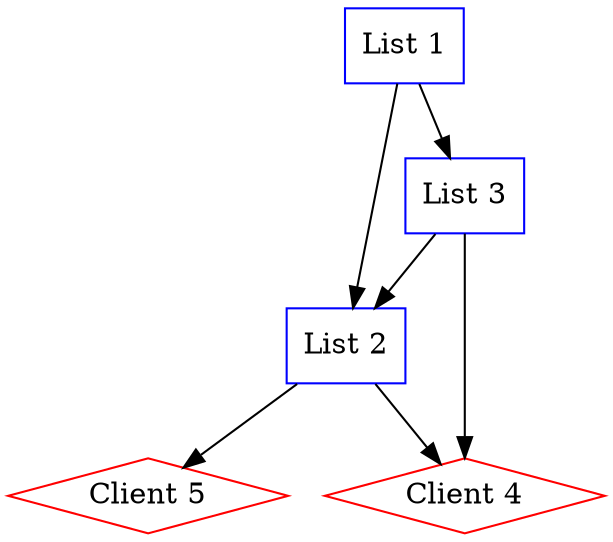 digraph ex1 {
  List1 [label = "List 1", color = Blue, shape = box]
  List2 [label = "List 2", color = Blue, shape = box]
  List3 [label = "List 3", color = Blue, shape = box]
  Client4 [label = "Client 4", color = Red, shape = diamond]
  Client5 [label = "Client 5", color = Red, shape = diamond]

  List1 -> List2;
  List1 -> List3;
  List2 -> Client4;
  List2 -> Client5;
  List3 -> List2;
  List3 -> Client4;
}
